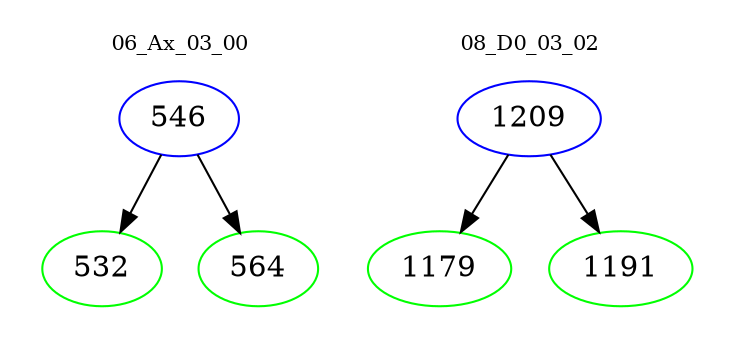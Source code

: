 digraph{
subgraph cluster_0 {
color = white
label = "06_Ax_03_00";
fontsize=10;
T0_546 [label="546", color="blue"]
T0_546 -> T0_532 [color="black"]
T0_532 [label="532", color="green"]
T0_546 -> T0_564 [color="black"]
T0_564 [label="564", color="green"]
}
subgraph cluster_1 {
color = white
label = "08_D0_03_02";
fontsize=10;
T1_1209 [label="1209", color="blue"]
T1_1209 -> T1_1179 [color="black"]
T1_1179 [label="1179", color="green"]
T1_1209 -> T1_1191 [color="black"]
T1_1191 [label="1191", color="green"]
}
}
